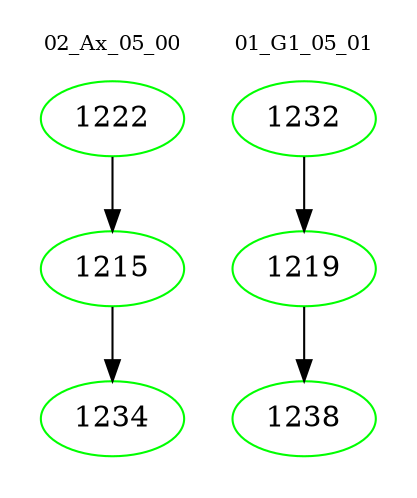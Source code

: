 digraph{
subgraph cluster_0 {
color = white
label = "02_Ax_05_00";
fontsize=10;
T0_1222 [label="1222", color="green"]
T0_1222 -> T0_1215 [color="black"]
T0_1215 [label="1215", color="green"]
T0_1215 -> T0_1234 [color="black"]
T0_1234 [label="1234", color="green"]
}
subgraph cluster_1 {
color = white
label = "01_G1_05_01";
fontsize=10;
T1_1232 [label="1232", color="green"]
T1_1232 -> T1_1219 [color="black"]
T1_1219 [label="1219", color="green"]
T1_1219 -> T1_1238 [color="black"]
T1_1238 [label="1238", color="green"]
}
}
